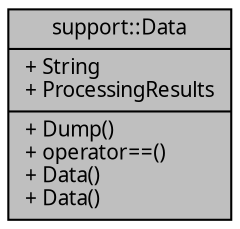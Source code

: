 digraph "support::Data"
{
 // INTERACTIVE_SVG=YES
  edge [fontname="Verdana",fontsize="10",labelfontname="Verdana",labelfontsize="10"];
  node [fontname="Verdana",fontsize="10",shape=record];
  Node1 [label="{support::Data\n|+ String\l+ ProcessingResults\l|+ Dump()\l+ operator==()\l+ Data()\l+ Data()\l}",height=0.2,width=0.4,color="black", fillcolor="grey75", style="filled", fontcolor="black"];
}
